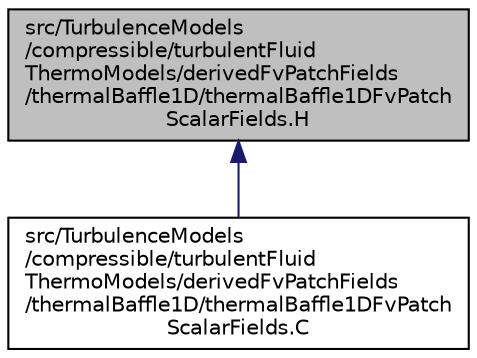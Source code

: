 digraph "src/TurbulenceModels/compressible/turbulentFluidThermoModels/derivedFvPatchFields/thermalBaffle1D/thermalBaffle1DFvPatchScalarFields.H"
{
  bgcolor="transparent";
  edge [fontname="Helvetica",fontsize="10",labelfontname="Helvetica",labelfontsize="10"];
  node [fontname="Helvetica",fontsize="10",shape=record];
  Node1 [label="src/TurbulenceModels\l/compressible/turbulentFluid\lThermoModels/derivedFvPatchFields\l/thermalBaffle1D/thermalBaffle1DFvPatch\lScalarFields.H",height=0.2,width=0.4,color="black", fillcolor="grey75", style="filled", fontcolor="black"];
  Node1 -> Node2 [dir="back",color="midnightblue",fontsize="10",style="solid",fontname="Helvetica"];
  Node2 [label="src/TurbulenceModels\l/compressible/turbulentFluid\lThermoModels/derivedFvPatchFields\l/thermalBaffle1D/thermalBaffle1DFvPatch\lScalarFields.C",height=0.2,width=0.4,color="black",URL="$a10752.html"];
}
